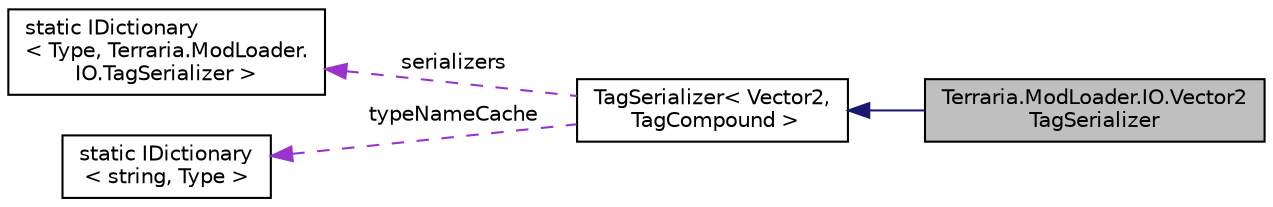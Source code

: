digraph "Terraria.ModLoader.IO.Vector2TagSerializer"
{
 // LATEX_PDF_SIZE
  edge [fontname="Helvetica",fontsize="10",labelfontname="Helvetica",labelfontsize="10"];
  node [fontname="Helvetica",fontsize="10",shape=record];
  rankdir="LR";
  Node1 [label="Terraria.ModLoader.IO.Vector2\lTagSerializer",height=0.2,width=0.4,color="black", fillcolor="grey75", style="filled", fontcolor="black",tooltip=" "];
  Node2 -> Node1 [dir="back",color="midnightblue",fontsize="10",style="solid",fontname="Helvetica"];
  Node2 [label="TagSerializer\< Vector2,\l TagCompound \>",height=0.2,width=0.4,color="black", fillcolor="white", style="filled",URL="$class_terraria_1_1_mod_loader_1_1_i_o_1_1_tag_serializer.html",tooltip=" "];
  Node3 -> Node2 [dir="back",color="darkorchid3",fontsize="10",style="dashed",label=" serializers" ,fontname="Helvetica"];
  Node3 [label="static IDictionary\l\< Type, Terraria.ModLoader.\lIO.TagSerializer \>",height=0.2,width=0.4,color="black", fillcolor="white", style="filled",tooltip=" "];
  Node4 -> Node2 [dir="back",color="darkorchid3",fontsize="10",style="dashed",label=" typeNameCache" ,fontname="Helvetica"];
  Node4 [label="static IDictionary\l\< string, Type \>",height=0.2,width=0.4,color="black", fillcolor="white", style="filled",tooltip=" "];
}
